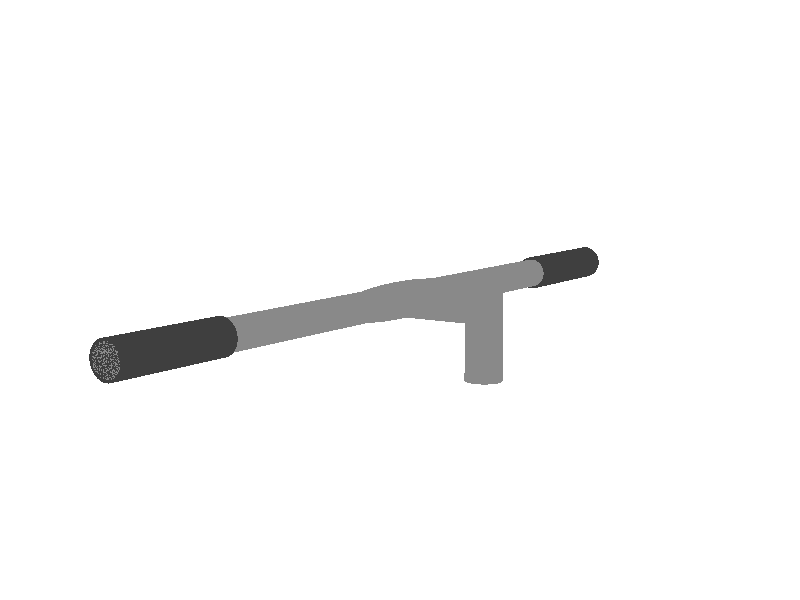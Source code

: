  // PoVRay 3.7 Scene File " ... .pov"
// author:  ...
// date:    ...
//------------------------------------------------------------------------
#version 3.7;
global_settings{ assumed_gamma 1.0 }
#default{ finish{ ambient 0.1 diffuse 0.9 }} 
//------------------------------------------------------------------------
#include "colors.inc"
#include "textures.inc"
#include "glass.inc"
#include "metals.inc"
#include "golds.inc"
#include "stones.inc"
#include "woods.inc"
#include "shapes.inc"
#include "shapes2.inc"
#include "functions.inc"
#include "math.inc"
#include "transforms.inc"


                            // Visao lado esquerdo
#declare Camera_0 = camera {/*ultra_wide_angle*/ angle 30      
                            location  <8,2,12>      
                            right    -x*image_width/image_height
                            look_at   <0 , 0 , 0>   
                             }
                            

                                                                   
                                       
camera{Camera_0 }
//------------------------------------------------------------------------
// sun -------------------------------------------------------------------
light_source{<1500,+2500, 2500> color White}
// sky -------------------------------------------------------------------


 
 // Set a color of the background (sky)
background { color rgb< 1, 1, 1> }




#declare guidao = union{
    #declare tamanhoGuidao = 4;
    #declare grosGuidao = 0.15;
 union{
    cylinder{<0,0,-tamanhoGuidao>,<0,0,-tamanhoGuidao+(tamanhoGuidao/3)> grosGuidao+0.025}
    cylinder{<0,0,tamanhoGuidao>,<0,0,tamanhoGuidao-(tamanhoGuidao/3)> grosGuidao+0.025}
    texture { pigment { color rgb< 1, 1, 1>*0.05}
    normal { pigment_pattern{
                            average pigment_map{[1, gradient z sine_wave]
                                                [1, gradient y scallop_wave]
                                                [3, bumps  ]}
                                         translate 0.02 scale 1}
                                         5
                         rotate< 0,0,0> scale 0.15 } 
             finish {ambient 0.2 diffuse 0.1 reflection 0 specular 0.1 }   
            }
     }  
     
     
    merge{
        sphere{ <0,0,0>, grosGuidao + (grosGuidao*0.2)
        scale<6,1,1> rotate <0,90,0>} 
        cylinder{<0,0,-tamanhoGuidao>,<0,0,tamanhoGuidao> grosGuidao}
       
        merge{
          cylinder{<0,0,0>, <0.95,0,0> grosGuidao + (grosGuidao*0.1)
          translate <0.01,0,0> }   
          cylinder{<0,0,0>,<0,0.8,0> grosGuidao + (grosGuidao*0.2) translate<0.95,-0.7,0>}
          sphere{ <0,0,0>, grosGuidao + (grosGuidao*0.2)translate<0.95,0.1,0>}                         
        }
        
        
        texture { pigment { color rgb< 0.25, 0.25, 0.25>}            
             finish {ambient 0.2 diffuse 0.2 reflection 0.1 specular 0.2 metallic}   
            }
    }

}  
  
  
object{guidao}

